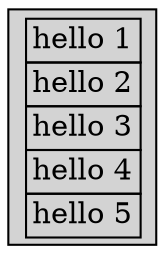 digraph ds2_struct {
  rankdir = LR;
  node [shape=record, style=filled];

  file [
    label=<
      <table border="0" cellborder="1" cellspacing="0">
        <tr><td>hello 1</td></tr>
        <tr><td>hello 2</td></tr>
        <tr><td>hello 3</td></tr>
        <tr><td>hello 4</td></tr>
        <tr><td>hello 5</td></tr>
      </table>
    >
  ];
}
